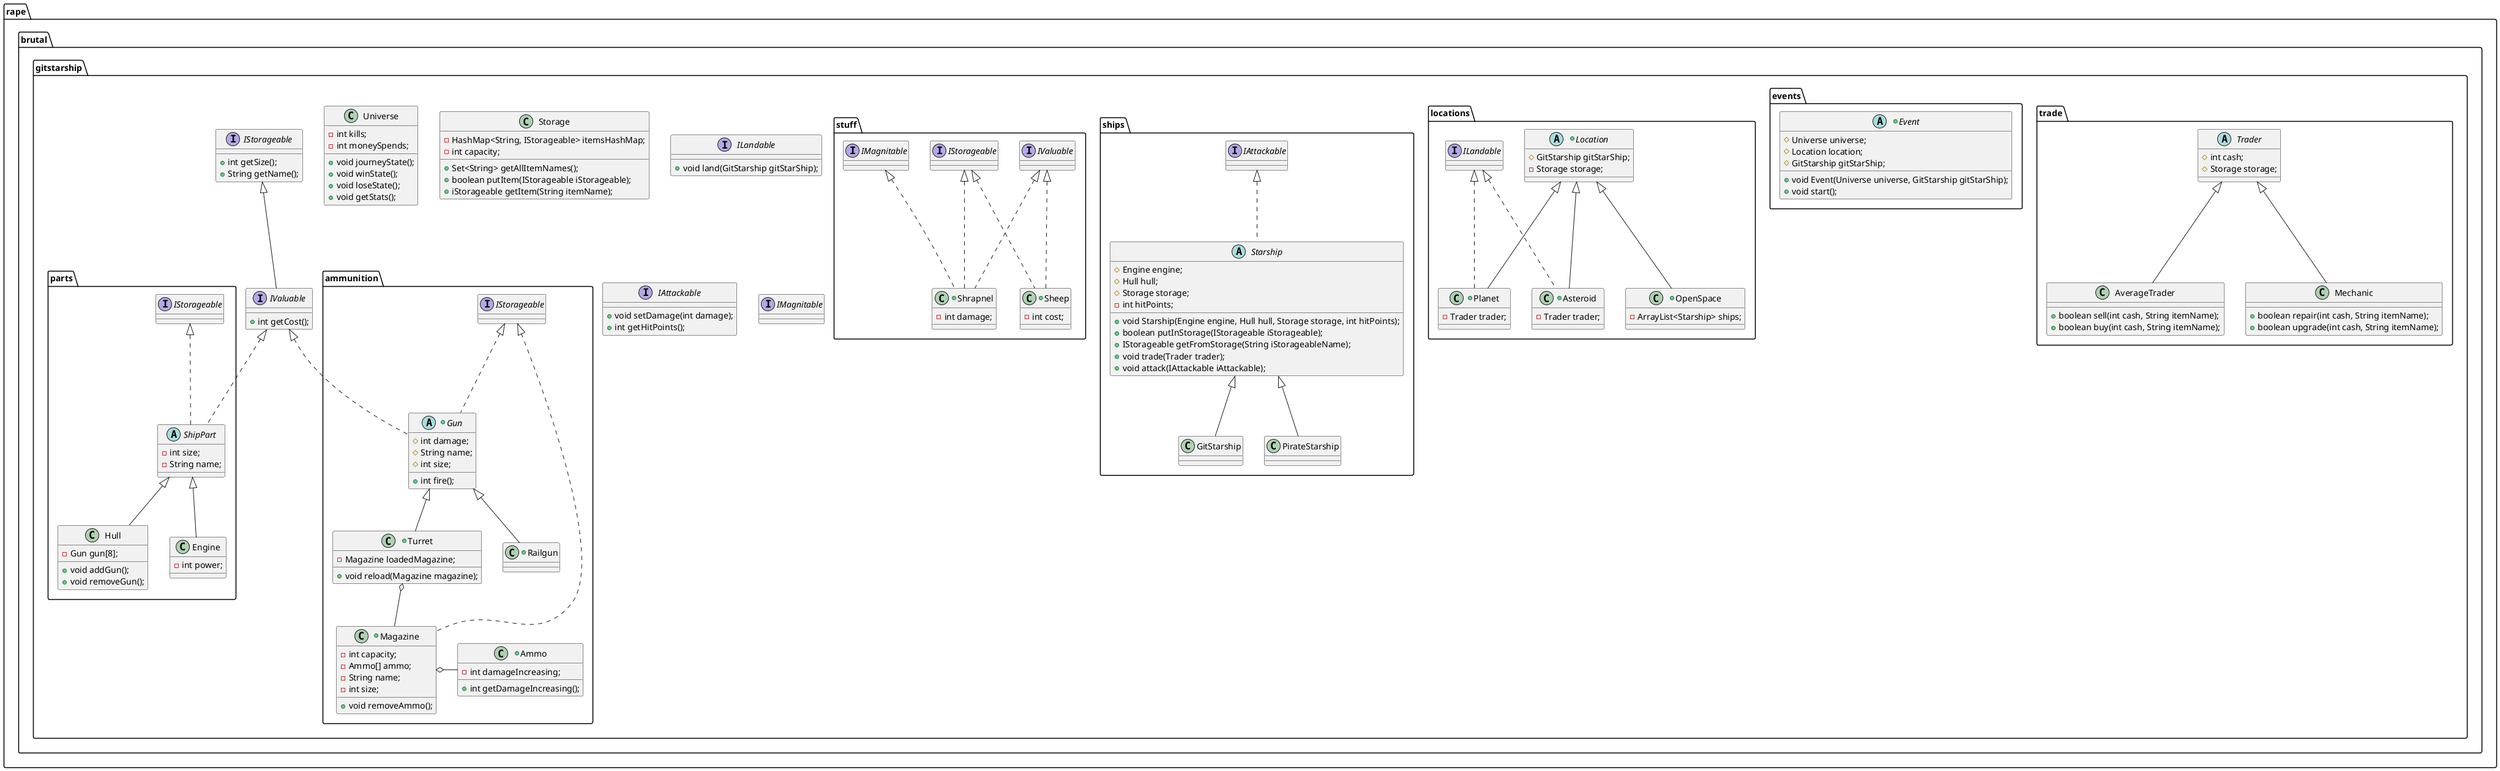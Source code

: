 @startuml

package rape.brutal.gitstarship {

    class Universe {
        -int kills;
        -int moneySpends;
        +void journeyState();
        +void winState();
        +void loseState();
        +void getStats();
    }

    class Storage {
        -HashMap<String, IStorageable> itemsHashMap;
        -int capacity;
        +Set<String> getAllItemNames();
        +boolean putItem(IStorageable iStorageable);
        +iStorageable getItem(String itemName);
    }

    package trade {

        abstract class Trader {
            #int cash;
            #Storage storage;
        }

        class AverageTrader extends Trader {
            +boolean sell(int cash, String itemName);
            +boolean buy(int cash, String itemName);
        }

        class Mechanic extends Trader {
            +boolean repair(int cash, String itemName);
            +boolean upgrade(int cash, String itemName);
        }

    }

    package events {

        +abstract class Event {
            #Universe universe;
            #Location location;
            #GitStarship gitStarShip;

            +void Event(Universe universe, GitStarship gitStarShip);
            +void start();
        }

    }

    interface ILandable {
        +void land(GitStarship gitStarShip);
    }

    package locations {

        +abstract class Location {
            #GitStarship gitStarShip;
            -Storage storage;
        }

        +class Planet extends Location implements ILandable {
            -Trader trader;
        }

        +class Asteroid extends Location  implements ILandable {
            -Trader trader;
        }

        +class OpenSpace extends Location {
            -ArrayList<Starship> ships;
        }

    }

    interface IAttackable {
        +void setDamage(int damage);
        +int getHitPoints();
    }

    package ships {

        Starship <|-- GitStarship
        Starship <|-- PirateStarship

        abstract class Starship implements IAttackable {
            #Engine engine;
            #Hull hull;
            #Storage storage;
            -int hitPoints;

            +void Starship(Engine engine, Hull hull, Storage storage, int hitPoints);
            +boolean putInStorage(IStorageable iStorageable);
            +IStorageable getFromStorage(String iStorageableName);
            +void trade(Trader trader);
            +void attack(IAttackable iAttackable);
        }

        class GitStarship {

        }

        class PirateStarship {

        }

    }

    interface IStorageable {
        +int getSize();
        +String getName();
    }

    package parts {
        abstract class ShipPart implements IStorageable {
            -int size;
            -String name;
        }

        class Hull extends ShipPart {
            -Gun gun[8];
            +void addGun();
            +void removeGun();
        }

        class Engine extends ShipPart {
            -int power;
        }

    }

    package ammunition {

        Turret o-- Magazine
        Magazine o- Ammo

        +abstract class Gun implements IStorageable {
            #int damage;
            #String name;
            #int size;

            +int fire();
        }

        +class Turret extends Gun {
            -Magazine loadedMagazine;

            +void reload(Magazine magazine);
        }

        +class Railgun extends Gun {

        }

        +class Magazine implements IStorageable {
            -int capacity;
            -Ammo[] ammo;
            -String name;
            -int size;

            +void removeAmmo();
        }

        +class Ammo {
            -int damageIncreasing;

            +int getDamageIncreasing();
        }

    }

    IValuable <|.. ShipPart
    IValuable <|.. Gun

    interface IValuable extends IStorageable {
        +int getCost();
    }

    interface IMagnitable {
    }

    package stuff {
         +class Sheep implements IValuable, IStorageable{
             -int cost;
         }
         +class Shrapnel implements IValuable, IStorageable, IMagnitable {
             -int damage;
         }
    }

}

@enduml